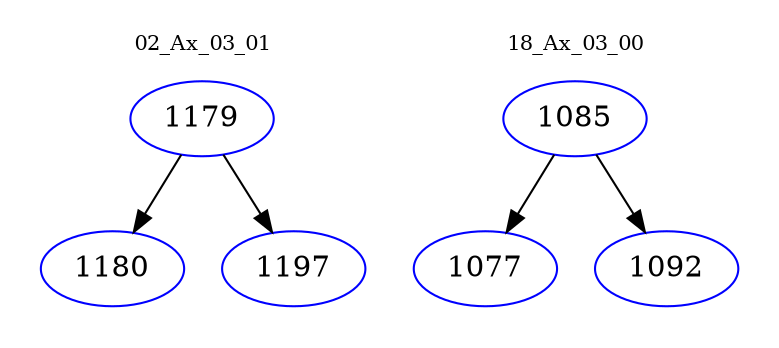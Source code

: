 digraph{
subgraph cluster_0 {
color = white
label = "02_Ax_03_01";
fontsize=10;
T0_1179 [label="1179", color="blue"]
T0_1179 -> T0_1180 [color="black"]
T0_1180 [label="1180", color="blue"]
T0_1179 -> T0_1197 [color="black"]
T0_1197 [label="1197", color="blue"]
}
subgraph cluster_1 {
color = white
label = "18_Ax_03_00";
fontsize=10;
T1_1085 [label="1085", color="blue"]
T1_1085 -> T1_1077 [color="black"]
T1_1077 [label="1077", color="blue"]
T1_1085 -> T1_1092 [color="black"]
T1_1092 [label="1092", color="blue"]
}
}
